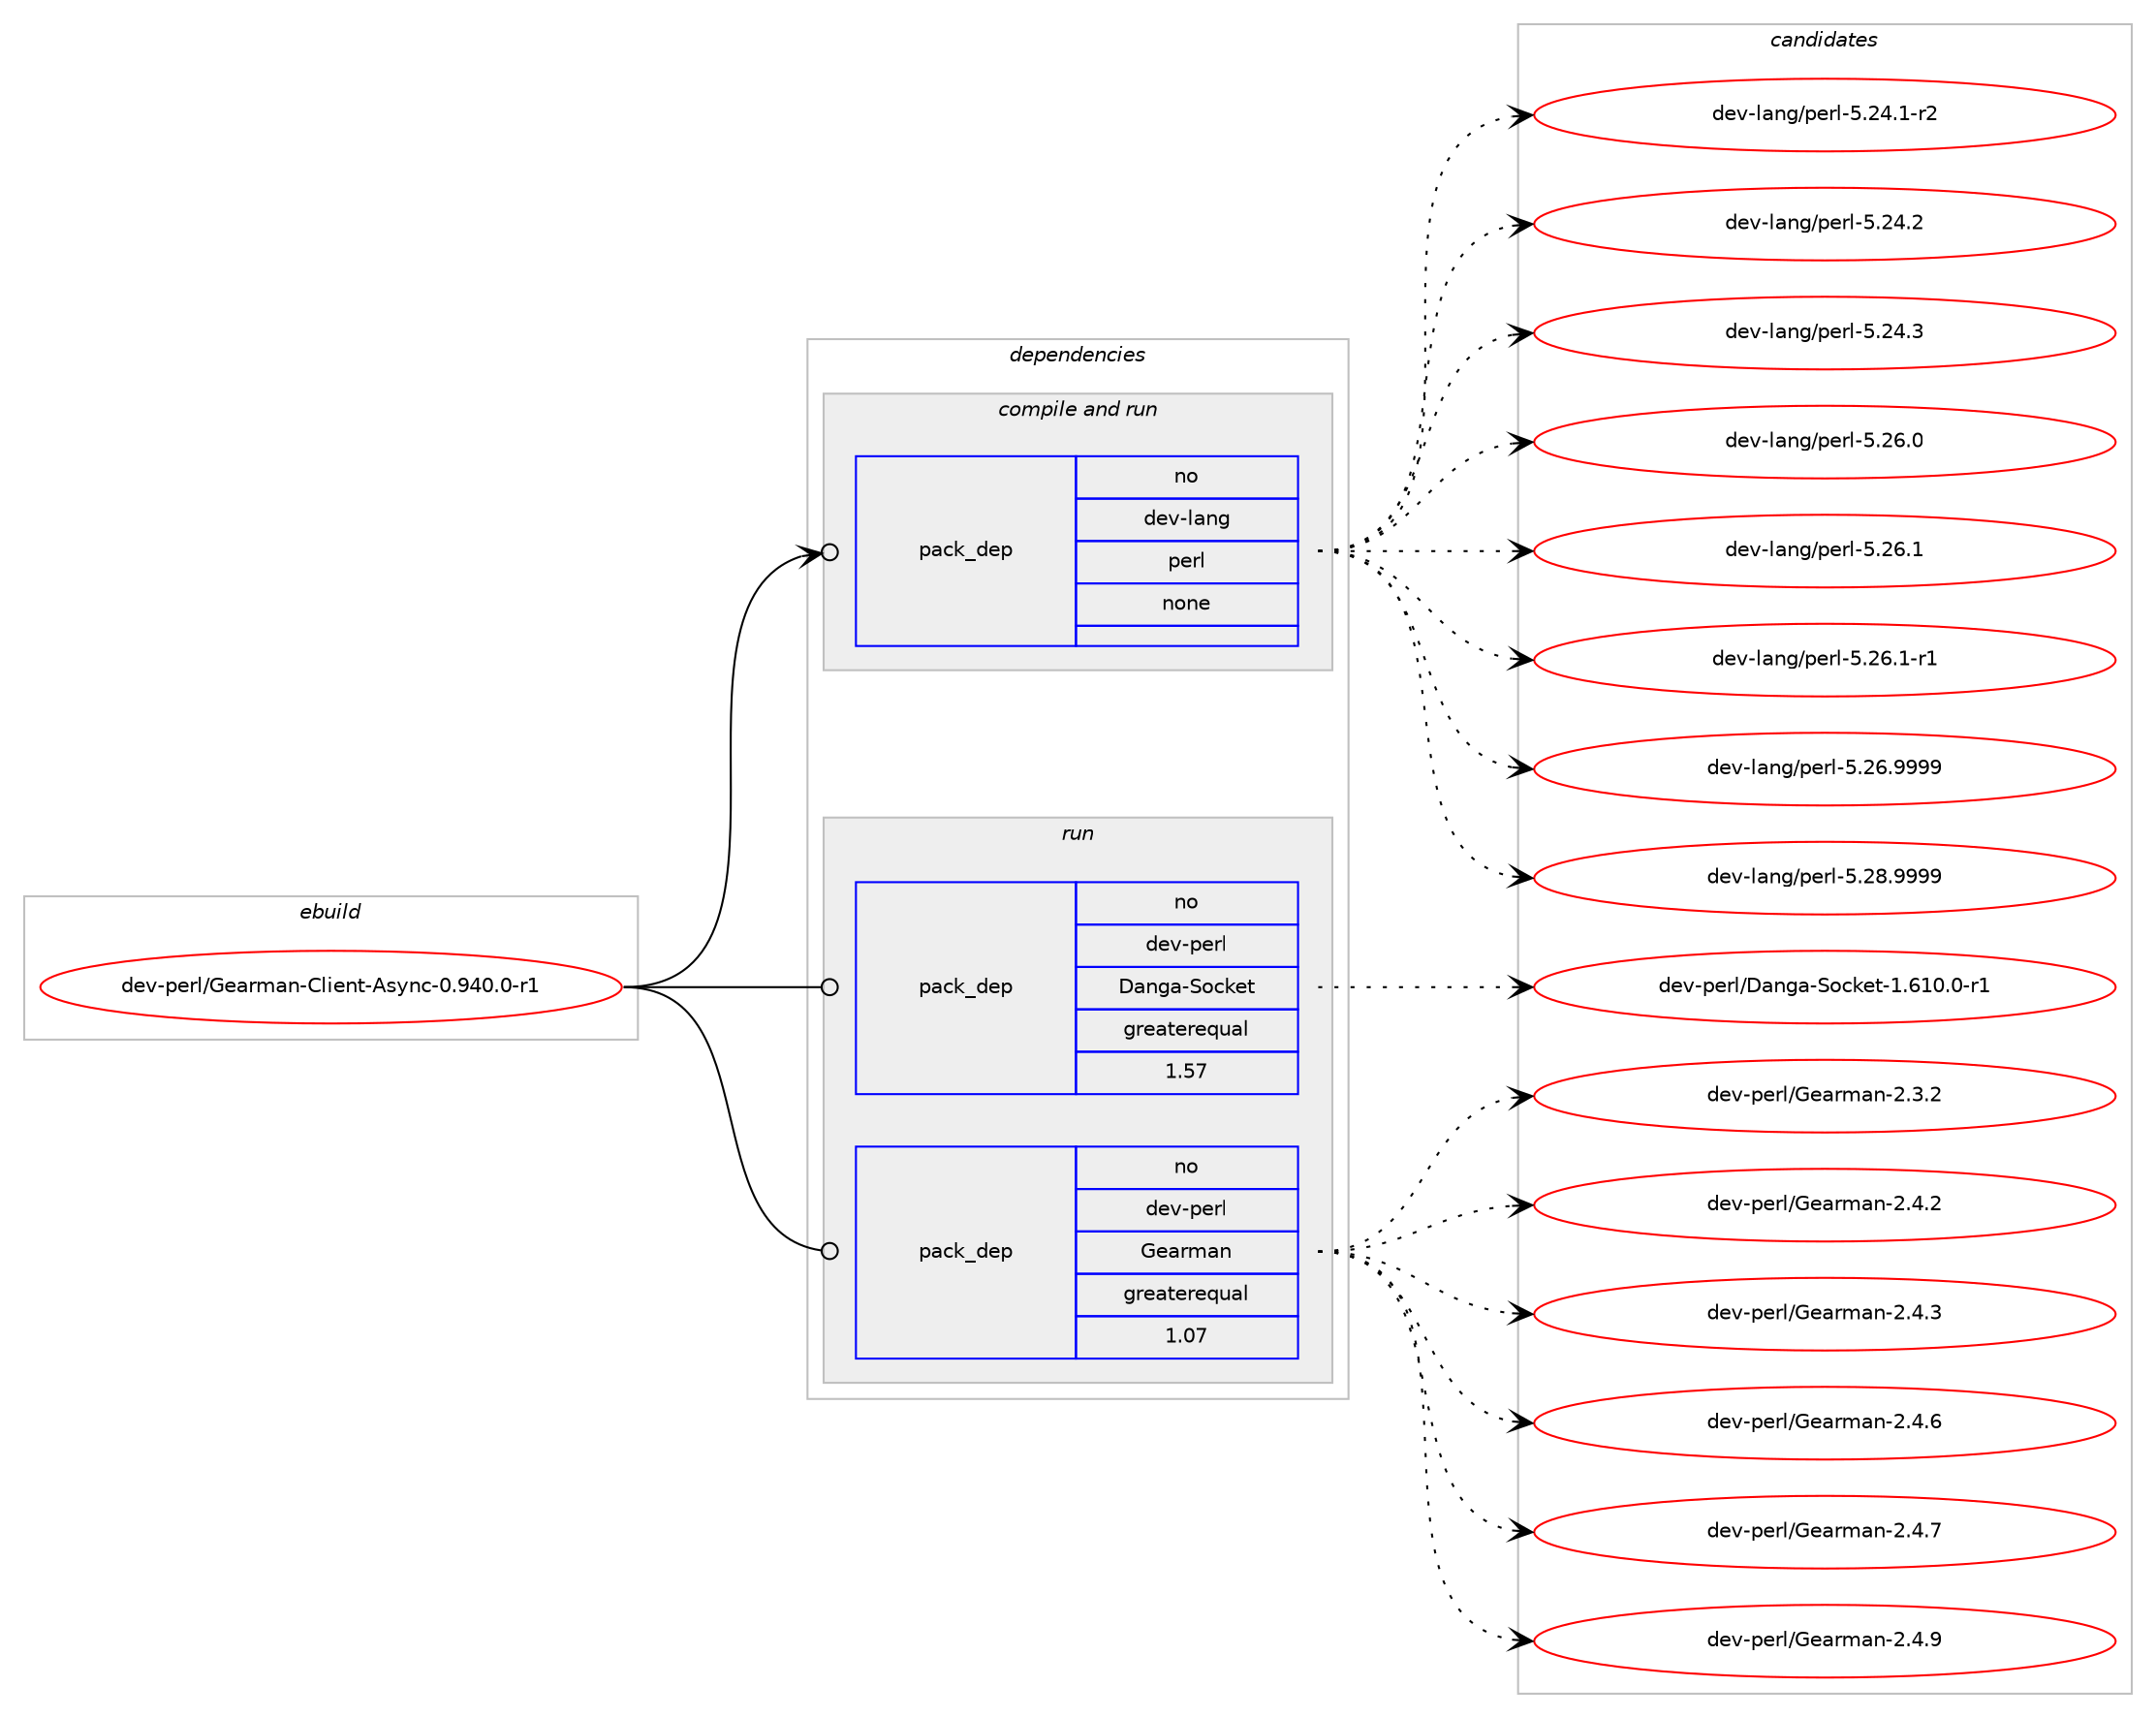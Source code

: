 digraph prolog {

# *************
# Graph options
# *************

newrank=true;
concentrate=true;
compound=true;
graph [rankdir=LR,fontname=Helvetica,fontsize=10,ranksep=1.5];#, ranksep=2.5, nodesep=0.2];
edge  [arrowhead=vee];
node  [fontname=Helvetica,fontsize=10];

# **********
# The ebuild
# **********

subgraph cluster_leftcol {
color=gray;
rank=same;
label=<<i>ebuild</i>>;
id [label="dev-perl/Gearman-Client-Async-0.940.0-r1", color=red, width=4, href="../dev-perl/Gearman-Client-Async-0.940.0-r1.svg"];
}

# ****************
# The dependencies
# ****************

subgraph cluster_midcol {
color=gray;
label=<<i>dependencies</i>>;
subgraph cluster_compile {
fillcolor="#eeeeee";
style=filled;
label=<<i>compile</i>>;
}
subgraph cluster_compileandrun {
fillcolor="#eeeeee";
style=filled;
label=<<i>compile and run</i>>;
subgraph pack99911 {
dependency130854 [label=<<TABLE BORDER="0" CELLBORDER="1" CELLSPACING="0" CELLPADDING="4" WIDTH="220"><TR><TD ROWSPAN="6" CELLPADDING="30">pack_dep</TD></TR><TR><TD WIDTH="110">no</TD></TR><TR><TD>dev-lang</TD></TR><TR><TD>perl</TD></TR><TR><TD>none</TD></TR><TR><TD></TD></TR></TABLE>>, shape=none, color=blue];
}
id:e -> dependency130854:w [weight=20,style="solid",arrowhead="odotvee"];
}
subgraph cluster_run {
fillcolor="#eeeeee";
style=filled;
label=<<i>run</i>>;
subgraph pack99912 {
dependency130855 [label=<<TABLE BORDER="0" CELLBORDER="1" CELLSPACING="0" CELLPADDING="4" WIDTH="220"><TR><TD ROWSPAN="6" CELLPADDING="30">pack_dep</TD></TR><TR><TD WIDTH="110">no</TD></TR><TR><TD>dev-perl</TD></TR><TR><TD>Danga-Socket</TD></TR><TR><TD>greaterequal</TD></TR><TR><TD>1.57</TD></TR></TABLE>>, shape=none, color=blue];
}
id:e -> dependency130855:w [weight=20,style="solid",arrowhead="odot"];
subgraph pack99913 {
dependency130856 [label=<<TABLE BORDER="0" CELLBORDER="1" CELLSPACING="0" CELLPADDING="4" WIDTH="220"><TR><TD ROWSPAN="6" CELLPADDING="30">pack_dep</TD></TR><TR><TD WIDTH="110">no</TD></TR><TR><TD>dev-perl</TD></TR><TR><TD>Gearman</TD></TR><TR><TD>greaterequal</TD></TR><TR><TD>1.07</TD></TR></TABLE>>, shape=none, color=blue];
}
id:e -> dependency130856:w [weight=20,style="solid",arrowhead="odot"];
}
}

# **************
# The candidates
# **************

subgraph cluster_choices {
rank=same;
color=gray;
label=<<i>candidates</i>>;

subgraph choice99911 {
color=black;
nodesep=1;
choice100101118451089711010347112101114108455346505246494511450 [label="dev-lang/perl-5.24.1-r2", color=red, width=4,href="../dev-lang/perl-5.24.1-r2.svg"];
choice10010111845108971101034711210111410845534650524650 [label="dev-lang/perl-5.24.2", color=red, width=4,href="../dev-lang/perl-5.24.2.svg"];
choice10010111845108971101034711210111410845534650524651 [label="dev-lang/perl-5.24.3", color=red, width=4,href="../dev-lang/perl-5.24.3.svg"];
choice10010111845108971101034711210111410845534650544648 [label="dev-lang/perl-5.26.0", color=red, width=4,href="../dev-lang/perl-5.26.0.svg"];
choice10010111845108971101034711210111410845534650544649 [label="dev-lang/perl-5.26.1", color=red, width=4,href="../dev-lang/perl-5.26.1.svg"];
choice100101118451089711010347112101114108455346505446494511449 [label="dev-lang/perl-5.26.1-r1", color=red, width=4,href="../dev-lang/perl-5.26.1-r1.svg"];
choice10010111845108971101034711210111410845534650544657575757 [label="dev-lang/perl-5.26.9999", color=red, width=4,href="../dev-lang/perl-5.26.9999.svg"];
choice10010111845108971101034711210111410845534650564657575757 [label="dev-lang/perl-5.28.9999", color=red, width=4,href="../dev-lang/perl-5.28.9999.svg"];
dependency130854:e -> choice100101118451089711010347112101114108455346505246494511450:w [style=dotted,weight="100"];
dependency130854:e -> choice10010111845108971101034711210111410845534650524650:w [style=dotted,weight="100"];
dependency130854:e -> choice10010111845108971101034711210111410845534650524651:w [style=dotted,weight="100"];
dependency130854:e -> choice10010111845108971101034711210111410845534650544648:w [style=dotted,weight="100"];
dependency130854:e -> choice10010111845108971101034711210111410845534650544649:w [style=dotted,weight="100"];
dependency130854:e -> choice100101118451089711010347112101114108455346505446494511449:w [style=dotted,weight="100"];
dependency130854:e -> choice10010111845108971101034711210111410845534650544657575757:w [style=dotted,weight="100"];
dependency130854:e -> choice10010111845108971101034711210111410845534650564657575757:w [style=dotted,weight="100"];
}
subgraph choice99912 {
color=black;
nodesep=1;
choice100101118451121011141084768971101039745831119910710111645494654494846484511449 [label="dev-perl/Danga-Socket-1.610.0-r1", color=red, width=4,href="../dev-perl/Danga-Socket-1.610.0-r1.svg"];
dependency130855:e -> choice100101118451121011141084768971101039745831119910710111645494654494846484511449:w [style=dotted,weight="100"];
}
subgraph choice99913 {
color=black;
nodesep=1;
choice1001011184511210111410847711019711410997110455046514650 [label="dev-perl/Gearman-2.3.2", color=red, width=4,href="../dev-perl/Gearman-2.3.2.svg"];
choice1001011184511210111410847711019711410997110455046524650 [label="dev-perl/Gearman-2.4.2", color=red, width=4,href="../dev-perl/Gearman-2.4.2.svg"];
choice1001011184511210111410847711019711410997110455046524651 [label="dev-perl/Gearman-2.4.3", color=red, width=4,href="../dev-perl/Gearman-2.4.3.svg"];
choice1001011184511210111410847711019711410997110455046524654 [label="dev-perl/Gearman-2.4.6", color=red, width=4,href="../dev-perl/Gearman-2.4.6.svg"];
choice1001011184511210111410847711019711410997110455046524655 [label="dev-perl/Gearman-2.4.7", color=red, width=4,href="../dev-perl/Gearman-2.4.7.svg"];
choice1001011184511210111410847711019711410997110455046524657 [label="dev-perl/Gearman-2.4.9", color=red, width=4,href="../dev-perl/Gearman-2.4.9.svg"];
dependency130856:e -> choice1001011184511210111410847711019711410997110455046514650:w [style=dotted,weight="100"];
dependency130856:e -> choice1001011184511210111410847711019711410997110455046524650:w [style=dotted,weight="100"];
dependency130856:e -> choice1001011184511210111410847711019711410997110455046524651:w [style=dotted,weight="100"];
dependency130856:e -> choice1001011184511210111410847711019711410997110455046524654:w [style=dotted,weight="100"];
dependency130856:e -> choice1001011184511210111410847711019711410997110455046524655:w [style=dotted,weight="100"];
dependency130856:e -> choice1001011184511210111410847711019711410997110455046524657:w [style=dotted,weight="100"];
}
}

}
